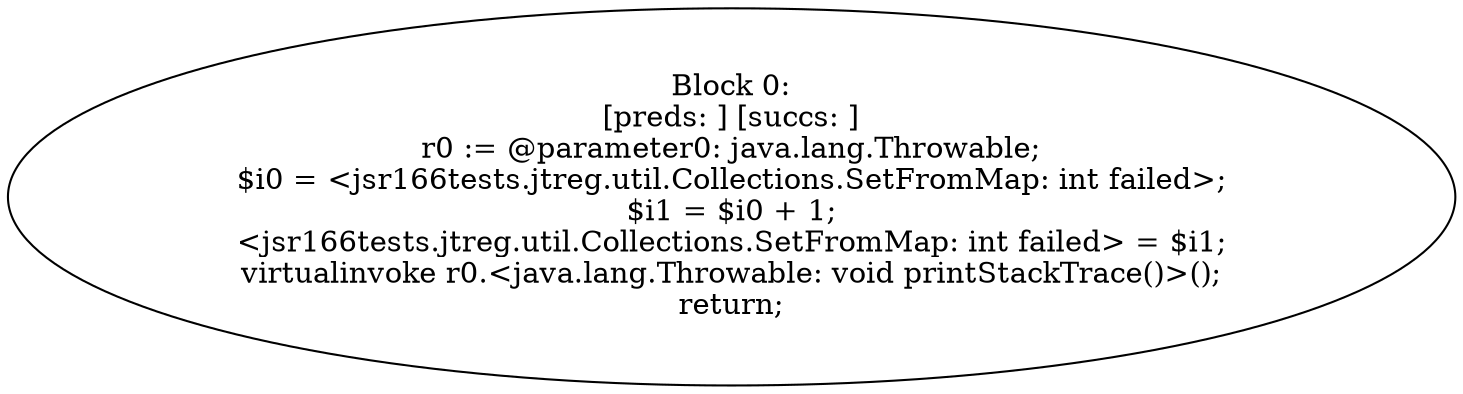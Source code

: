 digraph "unitGraph" {
    "Block 0:
[preds: ] [succs: ]
r0 := @parameter0: java.lang.Throwable;
$i0 = <jsr166tests.jtreg.util.Collections.SetFromMap: int failed>;
$i1 = $i0 + 1;
<jsr166tests.jtreg.util.Collections.SetFromMap: int failed> = $i1;
virtualinvoke r0.<java.lang.Throwable: void printStackTrace()>();
return;
"
}
